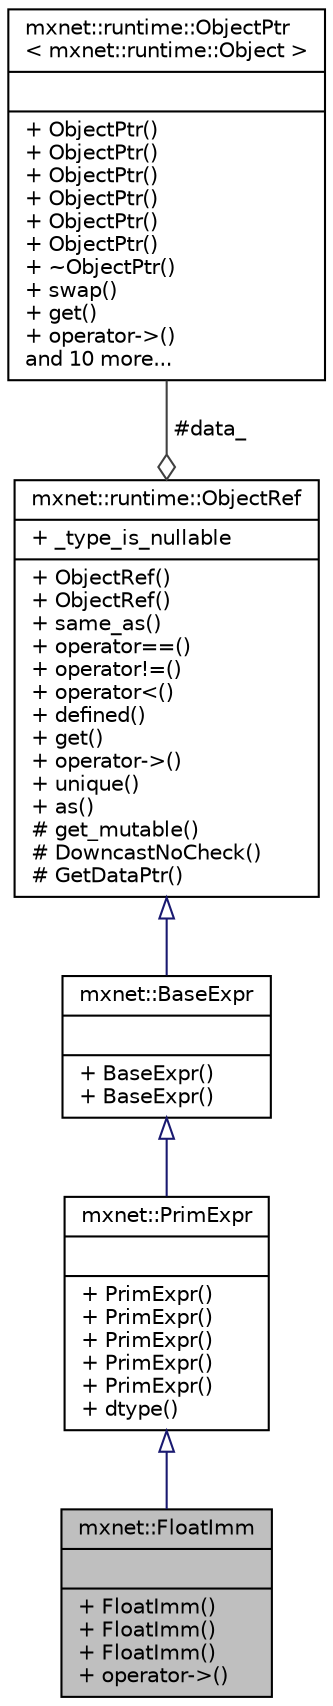 digraph "mxnet::FloatImm"
{
 // LATEX_PDF_SIZE
  edge [fontname="Helvetica",fontsize="10",labelfontname="Helvetica",labelfontsize="10"];
  node [fontname="Helvetica",fontsize="10",shape=record];
  Node1 [label="{mxnet::FloatImm\n||+ FloatImm()\l+ FloatImm()\l+ FloatImm()\l+ operator-\>()\l}",height=0.2,width=0.4,color="black", fillcolor="grey75", style="filled", fontcolor="black",tooltip="Managed reference class to FloatImmNode."];
  Node2 -> Node1 [dir="back",color="midnightblue",fontsize="10",style="solid",arrowtail="onormal",fontname="Helvetica"];
  Node2 [label="{mxnet::PrimExpr\n||+ PrimExpr()\l+ PrimExpr()\l+ PrimExpr()\l+ PrimExpr()\l+ PrimExpr()\l+ dtype()\l}",height=0.2,width=0.4,color="black", fillcolor="white", style="filled",URL="$classmxnet_1_1PrimExpr.html",tooltip="Reference to PrimExprNode."];
  Node3 -> Node2 [dir="back",color="midnightblue",fontsize="10",style="solid",arrowtail="onormal",fontname="Helvetica"];
  Node3 [label="{mxnet::BaseExpr\n||+ BaseExpr()\l+ BaseExpr()\l}",height=0.2,width=0.4,color="black", fillcolor="white", style="filled",URL="$classmxnet_1_1BaseExpr.html",tooltip="Managed reference to BaseExprNode."];
  Node4 -> Node3 [dir="back",color="midnightblue",fontsize="10",style="solid",arrowtail="onormal",fontname="Helvetica"];
  Node4 [label="{mxnet::runtime::ObjectRef\n|+ _type_is_nullable\l|+ ObjectRef()\l+ ObjectRef()\l+ same_as()\l+ operator==()\l+ operator!=()\l+ operator\<()\l+ defined()\l+ get()\l+ operator-\>()\l+ unique()\l+ as()\l# get_mutable()\l# DowncastNoCheck()\l# GetDataPtr()\l}",height=0.2,width=0.4,color="black", fillcolor="white", style="filled",URL="$classmxnet_1_1runtime_1_1ObjectRef.html",tooltip="Base class of all object reference."];
  Node5 -> Node4 [color="grey25",fontsize="10",style="solid",label=" #data_" ,arrowhead="odiamond",fontname="Helvetica"];
  Node5 [label="{mxnet::runtime::ObjectPtr\l\< mxnet::runtime::Object \>\n||+ ObjectPtr()\l+ ObjectPtr()\l+ ObjectPtr()\l+ ObjectPtr()\l+ ObjectPtr()\l+ ObjectPtr()\l+ ~ObjectPtr()\l+ swap()\l+ get()\l+ operator-\>()\land 10 more...\l}",height=0.2,width=0.4,color="black", fillcolor="white", style="filled",URL="$classmxnet_1_1runtime_1_1ObjectPtr.html",tooltip=" "];
}

